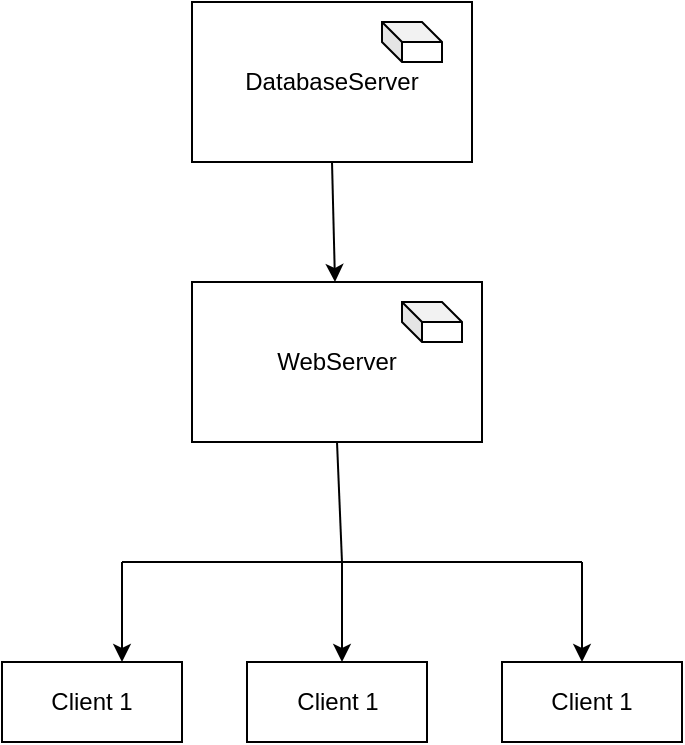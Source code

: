 <mxfile version="22.1.17" type="github">
  <diagram name="Page-1" id="Z8-0LF0DnLM6JUJcs_80">
    <mxGraphModel dx="904" dy="444" grid="1" gridSize="10" guides="1" tooltips="1" connect="1" arrows="1" fold="1" page="1" pageScale="1" pageWidth="850" pageHeight="1100" math="0" shadow="0">
      <root>
        <mxCell id="0" />
        <mxCell id="1" parent="0" />
        <mxCell id="SvjkhCteJD1vX-LWaalU-1" value="DatabaseServer" style="rounded=0;whiteSpace=wrap;html=1;" vertex="1" parent="1">
          <mxGeometry x="285" y="210" width="140" height="80" as="geometry" />
        </mxCell>
        <mxCell id="SvjkhCteJD1vX-LWaalU-3" value="" style="shape=cube;whiteSpace=wrap;html=1;boundedLbl=1;backgroundOutline=1;darkOpacity=0.05;darkOpacity2=0.1;size=10;" vertex="1" parent="1">
          <mxGeometry x="380" y="220" width="30" height="20" as="geometry" />
        </mxCell>
        <mxCell id="SvjkhCteJD1vX-LWaalU-4" value="WebServer" style="rounded=0;whiteSpace=wrap;html=1;" vertex="1" parent="1">
          <mxGeometry x="285" y="350" width="145" height="80" as="geometry" />
        </mxCell>
        <mxCell id="SvjkhCteJD1vX-LWaalU-5" value="" style="shape=cube;whiteSpace=wrap;html=1;boundedLbl=1;backgroundOutline=1;darkOpacity=0.05;darkOpacity2=0.1;size=10;" vertex="1" parent="1">
          <mxGeometry x="390" y="360" width="30" height="20" as="geometry" />
        </mxCell>
        <mxCell id="SvjkhCteJD1vX-LWaalU-6" value="" style="endArrow=classic;html=1;rounded=0;exitX=0.5;exitY=1;exitDx=0;exitDy=0;" edge="1" parent="1" source="SvjkhCteJD1vX-LWaalU-1" target="SvjkhCteJD1vX-LWaalU-4">
          <mxGeometry width="50" height="50" relative="1" as="geometry">
            <mxPoint x="360" y="430" as="sourcePoint" />
            <mxPoint x="410" y="380" as="targetPoint" />
          </mxGeometry>
        </mxCell>
        <mxCell id="SvjkhCteJD1vX-LWaalU-8" value="" style="endArrow=none;html=1;rounded=0;exitX=0.5;exitY=1;exitDx=0;exitDy=0;" edge="1" parent="1" source="SvjkhCteJD1vX-LWaalU-4">
          <mxGeometry width="50" height="50" relative="1" as="geometry">
            <mxPoint x="360" y="590" as="sourcePoint" />
            <mxPoint x="360" y="490" as="targetPoint" />
          </mxGeometry>
        </mxCell>
        <mxCell id="SvjkhCteJD1vX-LWaalU-9" value="" style="endArrow=none;html=1;rounded=0;" edge="1" parent="1">
          <mxGeometry width="50" height="50" relative="1" as="geometry">
            <mxPoint x="250" y="490" as="sourcePoint" />
            <mxPoint x="480" y="490" as="targetPoint" />
            <Array as="points">
              <mxPoint x="360" y="490" />
            </Array>
          </mxGeometry>
        </mxCell>
        <mxCell id="SvjkhCteJD1vX-LWaalU-10" value="" style="endArrow=classic;html=1;rounded=0;" edge="1" parent="1">
          <mxGeometry width="50" height="50" relative="1" as="geometry">
            <mxPoint x="250" y="490" as="sourcePoint" />
            <mxPoint x="250" y="540" as="targetPoint" />
          </mxGeometry>
        </mxCell>
        <mxCell id="SvjkhCteJD1vX-LWaalU-11" value="Client 1" style="rounded=0;whiteSpace=wrap;html=1;" vertex="1" parent="1">
          <mxGeometry x="190" y="540" width="90" height="40" as="geometry" />
        </mxCell>
        <mxCell id="SvjkhCteJD1vX-LWaalU-12" value="" style="endArrow=classic;html=1;rounded=0;" edge="1" parent="1">
          <mxGeometry width="50" height="50" relative="1" as="geometry">
            <mxPoint x="360" y="490" as="sourcePoint" />
            <mxPoint x="360" y="540" as="targetPoint" />
          </mxGeometry>
        </mxCell>
        <mxCell id="SvjkhCteJD1vX-LWaalU-13" value="Client 1" style="rounded=0;whiteSpace=wrap;html=1;" vertex="1" parent="1">
          <mxGeometry x="312.5" y="540" width="90" height="40" as="geometry" />
        </mxCell>
        <mxCell id="SvjkhCteJD1vX-LWaalU-14" value="" style="endArrow=classic;html=1;rounded=0;" edge="1" parent="1">
          <mxGeometry width="50" height="50" relative="1" as="geometry">
            <mxPoint x="480" y="490" as="sourcePoint" />
            <mxPoint x="480" y="540" as="targetPoint" />
          </mxGeometry>
        </mxCell>
        <mxCell id="SvjkhCteJD1vX-LWaalU-15" value="Client 1" style="rounded=0;whiteSpace=wrap;html=1;" vertex="1" parent="1">
          <mxGeometry x="440" y="540" width="90" height="40" as="geometry" />
        </mxCell>
      </root>
    </mxGraphModel>
  </diagram>
</mxfile>
